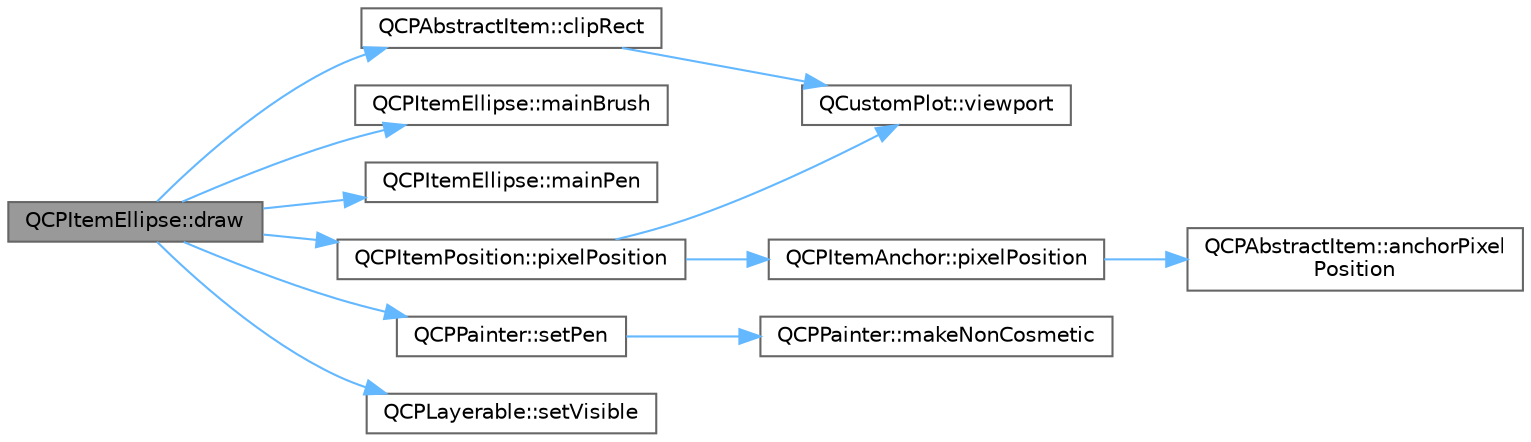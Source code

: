 digraph "QCPItemEllipse::draw"
{
 // LATEX_PDF_SIZE
  bgcolor="transparent";
  edge [fontname=Helvetica,fontsize=10,labelfontname=Helvetica,labelfontsize=10];
  node [fontname=Helvetica,fontsize=10,shape=box,height=0.2,width=0.4];
  rankdir="LR";
  Node1 [label="QCPItemEllipse::draw",height=0.2,width=0.4,color="gray40", fillcolor="grey60", style="filled", fontcolor="black",tooltip=" "];
  Node1 -> Node2 [color="steelblue1",style="solid"];
  Node2 [label="QCPAbstractItem::clipRect",height=0.2,width=0.4,color="grey40", fillcolor="white", style="filled",URL="$class_q_c_p_abstract_item.html#a6ad60000f29afe11035e1f791dcbd45a",tooltip=" "];
  Node2 -> Node3 [color="steelblue1",style="solid"];
  Node3 [label="QCustomPlot::viewport",height=0.2,width=0.4,color="grey40", fillcolor="white", style="filled",URL="$class_q_custom_plot.html#a19842409b18f556b256d05e97fffc670",tooltip=" "];
  Node1 -> Node4 [color="steelblue1",style="solid"];
  Node4 [label="QCPItemEllipse::mainBrush",height=0.2,width=0.4,color="grey40", fillcolor="white", style="filled",URL="$class_q_c_p_item_ellipse.html#a6218bdf5e703f609b934b0bf9c8d0971",tooltip=" "];
  Node1 -> Node5 [color="steelblue1",style="solid"];
  Node5 [label="QCPItemEllipse::mainPen",height=0.2,width=0.4,color="grey40", fillcolor="white", style="filled",URL="$class_q_c_p_item_ellipse.html#a9c11717026dfd685c83a9650666b7181",tooltip=" "];
  Node1 -> Node6 [color="steelblue1",style="solid"];
  Node6 [label="QCPItemPosition::pixelPosition",height=0.2,width=0.4,color="grey40", fillcolor="white", style="filled",URL="$class_q_c_p_item_position.html#a8be9a4787635433edecc75164beb748d",tooltip=" "];
  Node6 -> Node7 [color="steelblue1",style="solid"];
  Node7 [label="QCPItemAnchor::pixelPosition",height=0.2,width=0.4,color="grey40", fillcolor="white", style="filled",URL="$class_q_c_p_item_anchor.html#a06dcfb7220d26eee93eef56ae66582cb",tooltip=" "];
  Node7 -> Node8 [color="steelblue1",style="solid"];
  Node8 [label="QCPAbstractItem::anchorPixel\lPosition",height=0.2,width=0.4,color="grey40", fillcolor="white", style="filled",URL="$class_q_c_p_abstract_item.html#ada5bad4e1196c4fc0d0d12328e24b8f2",tooltip=" "];
  Node6 -> Node3 [color="steelblue1",style="solid"];
  Node1 -> Node9 [color="steelblue1",style="solid"];
  Node9 [label="QCPPainter::setPen",height=0.2,width=0.4,color="grey40", fillcolor="white", style="filled",URL="$class_q_c_p_painter.html#af9c7a4cd1791403901f8c5b82a150195",tooltip=" "];
  Node9 -> Node10 [color="steelblue1",style="solid"];
  Node10 [label="QCPPainter::makeNonCosmetic",height=0.2,width=0.4,color="grey40", fillcolor="white", style="filled",URL="$class_q_c_p_painter.html#a7e63fbcf47e35c6f2ecd11b8fef7c7d8",tooltip=" "];
  Node1 -> Node11 [color="steelblue1",style="solid"];
  Node11 [label="QCPLayerable::setVisible",height=0.2,width=0.4,color="grey40", fillcolor="white", style="filled",URL="$class_q_c_p_layerable.html#a3bed99ddc396b48ce3ebfdc0418744f8",tooltip=" "];
}
